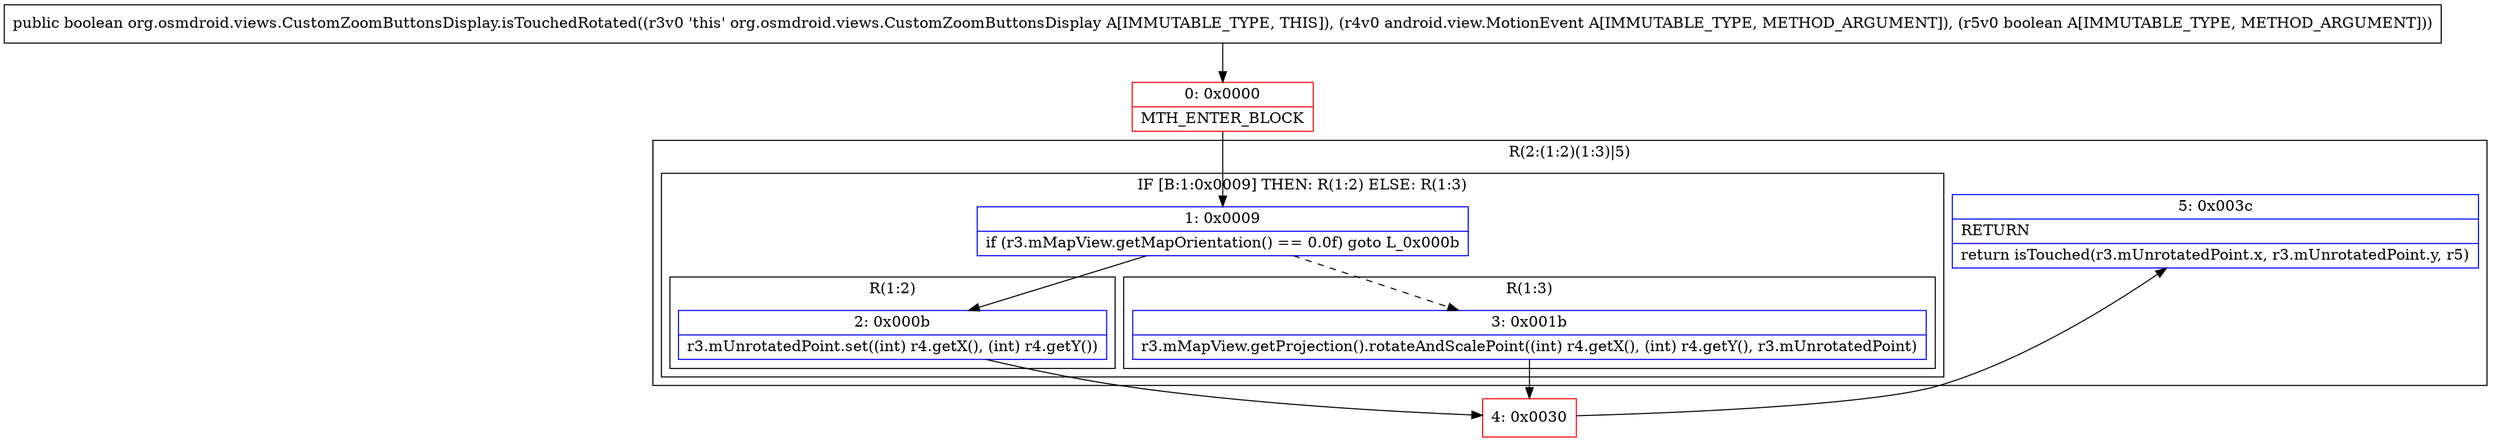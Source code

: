 digraph "CFG fororg.osmdroid.views.CustomZoomButtonsDisplay.isTouchedRotated(Landroid\/view\/MotionEvent;Z)Z" {
subgraph cluster_Region_1366510373 {
label = "R(2:(1:2)(1:3)|5)";
node [shape=record,color=blue];
subgraph cluster_IfRegion_905157298 {
label = "IF [B:1:0x0009] THEN: R(1:2) ELSE: R(1:3)";
node [shape=record,color=blue];
Node_1 [shape=record,label="{1\:\ 0x0009|if (r3.mMapView.getMapOrientation() == 0.0f) goto L_0x000b\l}"];
subgraph cluster_Region_401760959 {
label = "R(1:2)";
node [shape=record,color=blue];
Node_2 [shape=record,label="{2\:\ 0x000b|r3.mUnrotatedPoint.set((int) r4.getX(), (int) r4.getY())\l}"];
}
subgraph cluster_Region_72138632 {
label = "R(1:3)";
node [shape=record,color=blue];
Node_3 [shape=record,label="{3\:\ 0x001b|r3.mMapView.getProjection().rotateAndScalePoint((int) r4.getX(), (int) r4.getY(), r3.mUnrotatedPoint)\l}"];
}
}
Node_5 [shape=record,label="{5\:\ 0x003c|RETURN\l|return isTouched(r3.mUnrotatedPoint.x, r3.mUnrotatedPoint.y, r5)\l}"];
}
Node_0 [shape=record,color=red,label="{0\:\ 0x0000|MTH_ENTER_BLOCK\l}"];
Node_4 [shape=record,color=red,label="{4\:\ 0x0030}"];
MethodNode[shape=record,label="{public boolean org.osmdroid.views.CustomZoomButtonsDisplay.isTouchedRotated((r3v0 'this' org.osmdroid.views.CustomZoomButtonsDisplay A[IMMUTABLE_TYPE, THIS]), (r4v0 android.view.MotionEvent A[IMMUTABLE_TYPE, METHOD_ARGUMENT]), (r5v0 boolean A[IMMUTABLE_TYPE, METHOD_ARGUMENT])) }"];
MethodNode -> Node_0;
Node_1 -> Node_2;
Node_1 -> Node_3[style=dashed];
Node_2 -> Node_4;
Node_3 -> Node_4;
Node_0 -> Node_1;
Node_4 -> Node_5;
}

